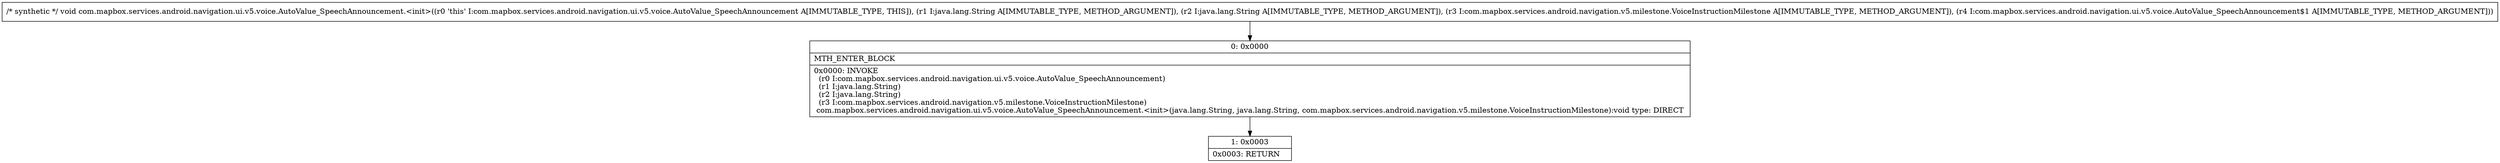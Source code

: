 digraph "CFG forcom.mapbox.services.android.navigation.ui.v5.voice.AutoValue_SpeechAnnouncement.\<init\>(Ljava\/lang\/String;Ljava\/lang\/String;Lcom\/mapbox\/services\/android\/navigation\/v5\/milestone\/VoiceInstructionMilestone;Lcom\/mapbox\/services\/android\/navigation\/ui\/v5\/voice\/AutoValue_SpeechAnnouncement$1;)V" {
Node_0 [shape=record,label="{0\:\ 0x0000|MTH_ENTER_BLOCK\l|0x0000: INVOKE  \l  (r0 I:com.mapbox.services.android.navigation.ui.v5.voice.AutoValue_SpeechAnnouncement)\l  (r1 I:java.lang.String)\l  (r2 I:java.lang.String)\l  (r3 I:com.mapbox.services.android.navigation.v5.milestone.VoiceInstructionMilestone)\l com.mapbox.services.android.navigation.ui.v5.voice.AutoValue_SpeechAnnouncement.\<init\>(java.lang.String, java.lang.String, com.mapbox.services.android.navigation.v5.milestone.VoiceInstructionMilestone):void type: DIRECT \l}"];
Node_1 [shape=record,label="{1\:\ 0x0003|0x0003: RETURN   \l}"];
MethodNode[shape=record,label="{\/* synthetic *\/ void com.mapbox.services.android.navigation.ui.v5.voice.AutoValue_SpeechAnnouncement.\<init\>((r0 'this' I:com.mapbox.services.android.navigation.ui.v5.voice.AutoValue_SpeechAnnouncement A[IMMUTABLE_TYPE, THIS]), (r1 I:java.lang.String A[IMMUTABLE_TYPE, METHOD_ARGUMENT]), (r2 I:java.lang.String A[IMMUTABLE_TYPE, METHOD_ARGUMENT]), (r3 I:com.mapbox.services.android.navigation.v5.milestone.VoiceInstructionMilestone A[IMMUTABLE_TYPE, METHOD_ARGUMENT]), (r4 I:com.mapbox.services.android.navigation.ui.v5.voice.AutoValue_SpeechAnnouncement$1 A[IMMUTABLE_TYPE, METHOD_ARGUMENT])) }"];
MethodNode -> Node_0;
Node_0 -> Node_1;
}

